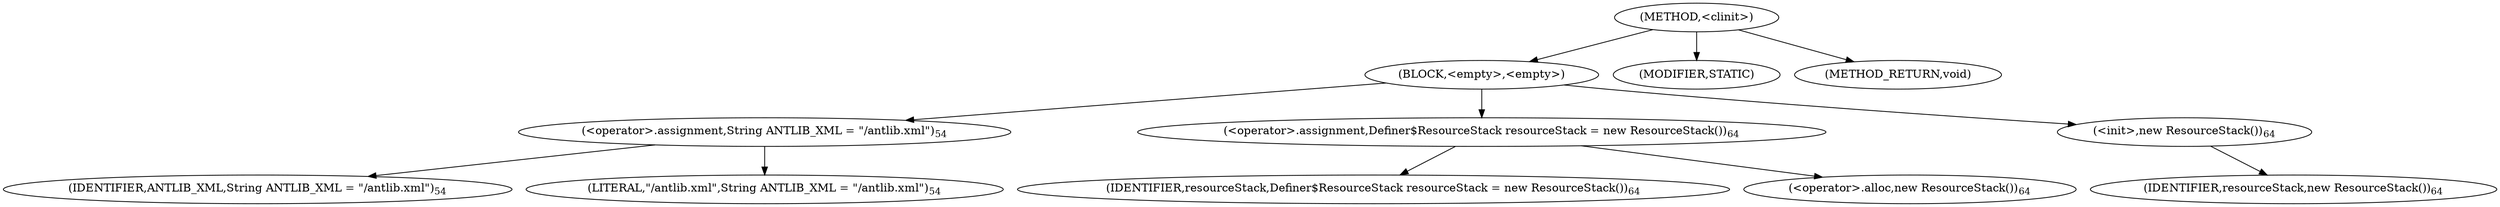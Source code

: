 digraph "&lt;clinit&gt;" {  
"1422" [label = <(METHOD,&lt;clinit&gt;)> ]
"1423" [label = <(BLOCK,&lt;empty&gt;,&lt;empty&gt;)> ]
"1424" [label = <(&lt;operator&gt;.assignment,String ANTLIB_XML = &quot;/antlib.xml&quot;)<SUB>54</SUB>> ]
"1425" [label = <(IDENTIFIER,ANTLIB_XML,String ANTLIB_XML = &quot;/antlib.xml&quot;)<SUB>54</SUB>> ]
"1426" [label = <(LITERAL,&quot;/antlib.xml&quot;,String ANTLIB_XML = &quot;/antlib.xml&quot;)<SUB>54</SUB>> ]
"1427" [label = <(&lt;operator&gt;.assignment,Definer$ResourceStack resourceStack = new ResourceStack())<SUB>64</SUB>> ]
"1428" [label = <(IDENTIFIER,resourceStack,Definer$ResourceStack resourceStack = new ResourceStack())<SUB>64</SUB>> ]
"1429" [label = <(&lt;operator&gt;.alloc,new ResourceStack())<SUB>64</SUB>> ]
"1430" [label = <(&lt;init&gt;,new ResourceStack())<SUB>64</SUB>> ]
"24" [label = <(IDENTIFIER,resourceStack,new ResourceStack())<SUB>64</SUB>> ]
"1431" [label = <(MODIFIER,STATIC)> ]
"1432" [label = <(METHOD_RETURN,void)> ]
  "1422" -> "1423" 
  "1422" -> "1431" 
  "1422" -> "1432" 
  "1423" -> "1424" 
  "1423" -> "1427" 
  "1423" -> "1430" 
  "1424" -> "1425" 
  "1424" -> "1426" 
  "1427" -> "1428" 
  "1427" -> "1429" 
  "1430" -> "24" 
}
